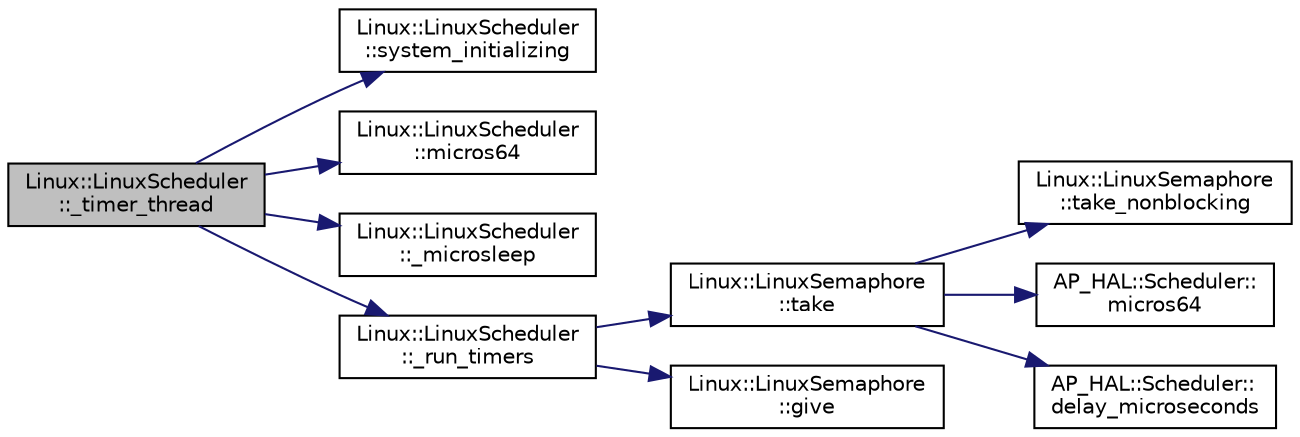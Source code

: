 digraph "Linux::LinuxScheduler::_timer_thread"
{
 // INTERACTIVE_SVG=YES
  edge [fontname="Helvetica",fontsize="10",labelfontname="Helvetica",labelfontsize="10"];
  node [fontname="Helvetica",fontsize="10",shape=record];
  rankdir="LR";
  Node1 [label="Linux::LinuxScheduler\l::_timer_thread",height=0.2,width=0.4,color="black", fillcolor="grey75", style="filled" fontcolor="black"];
  Node1 -> Node2 [color="midnightblue",fontsize="10",style="solid",fontname="Helvetica"];
  Node2 [label="Linux::LinuxScheduler\l::system_initializing",height=0.2,width=0.4,color="black", fillcolor="white", style="filled",URL="$classLinux_1_1LinuxScheduler.html#acf4c1f7a42bd83c072bb166aa2c6ebf6"];
  Node1 -> Node3 [color="midnightblue",fontsize="10",style="solid",fontname="Helvetica"];
  Node3 [label="Linux::LinuxScheduler\l::micros64",height=0.2,width=0.4,color="black", fillcolor="white", style="filled",URL="$classLinux_1_1LinuxScheduler.html#a65db143a95c6cc281a8c5c01a7afbf5d"];
  Node1 -> Node4 [color="midnightblue",fontsize="10",style="solid",fontname="Helvetica"];
  Node4 [label="Linux::LinuxScheduler\l::_microsleep",height=0.2,width=0.4,color="black", fillcolor="white", style="filled",URL="$classLinux_1_1LinuxScheduler.html#ab0d73f88e3e8c93b6d389921b52b5257"];
  Node1 -> Node5 [color="midnightblue",fontsize="10",style="solid",fontname="Helvetica"];
  Node5 [label="Linux::LinuxScheduler\l::_run_timers",height=0.2,width=0.4,color="black", fillcolor="white", style="filled",URL="$classLinux_1_1LinuxScheduler.html#ab6c47de85c733b200bd687a4be4235f2"];
  Node5 -> Node6 [color="midnightblue",fontsize="10",style="solid",fontname="Helvetica"];
  Node6 [label="Linux::LinuxSemaphore\l::take",height=0.2,width=0.4,color="black", fillcolor="white", style="filled",URL="$classLinux_1_1LinuxSemaphore.html#aeb67a6316045bb520884a0e1518faf60"];
  Node6 -> Node7 [color="midnightblue",fontsize="10",style="solid",fontname="Helvetica"];
  Node7 [label="Linux::LinuxSemaphore\l::take_nonblocking",height=0.2,width=0.4,color="black", fillcolor="white", style="filled",URL="$classLinux_1_1LinuxSemaphore.html#a95fab6c6751022e98592f3d2f1a031e2"];
  Node6 -> Node8 [color="midnightblue",fontsize="10",style="solid",fontname="Helvetica"];
  Node8 [label="AP_HAL::Scheduler::\lmicros64",height=0.2,width=0.4,color="black", fillcolor="white", style="filled",URL="$classAP__HAL_1_1Scheduler.html#acfe178fdca7f8d9b22a939b3aac1a84f"];
  Node6 -> Node9 [color="midnightblue",fontsize="10",style="solid",fontname="Helvetica"];
  Node9 [label="AP_HAL::Scheduler::\ldelay_microseconds",height=0.2,width=0.4,color="black", fillcolor="white", style="filled",URL="$classAP__HAL_1_1Scheduler.html#a78c4f1b1f192ac1c99544b6cc8f099b0"];
  Node5 -> Node10 [color="midnightblue",fontsize="10",style="solid",fontname="Helvetica"];
  Node10 [label="Linux::LinuxSemaphore\l::give",height=0.2,width=0.4,color="black", fillcolor="white", style="filled",URL="$classLinux_1_1LinuxSemaphore.html#aace5e39da9e309e2ffbd3fabff4e52e1"];
}
